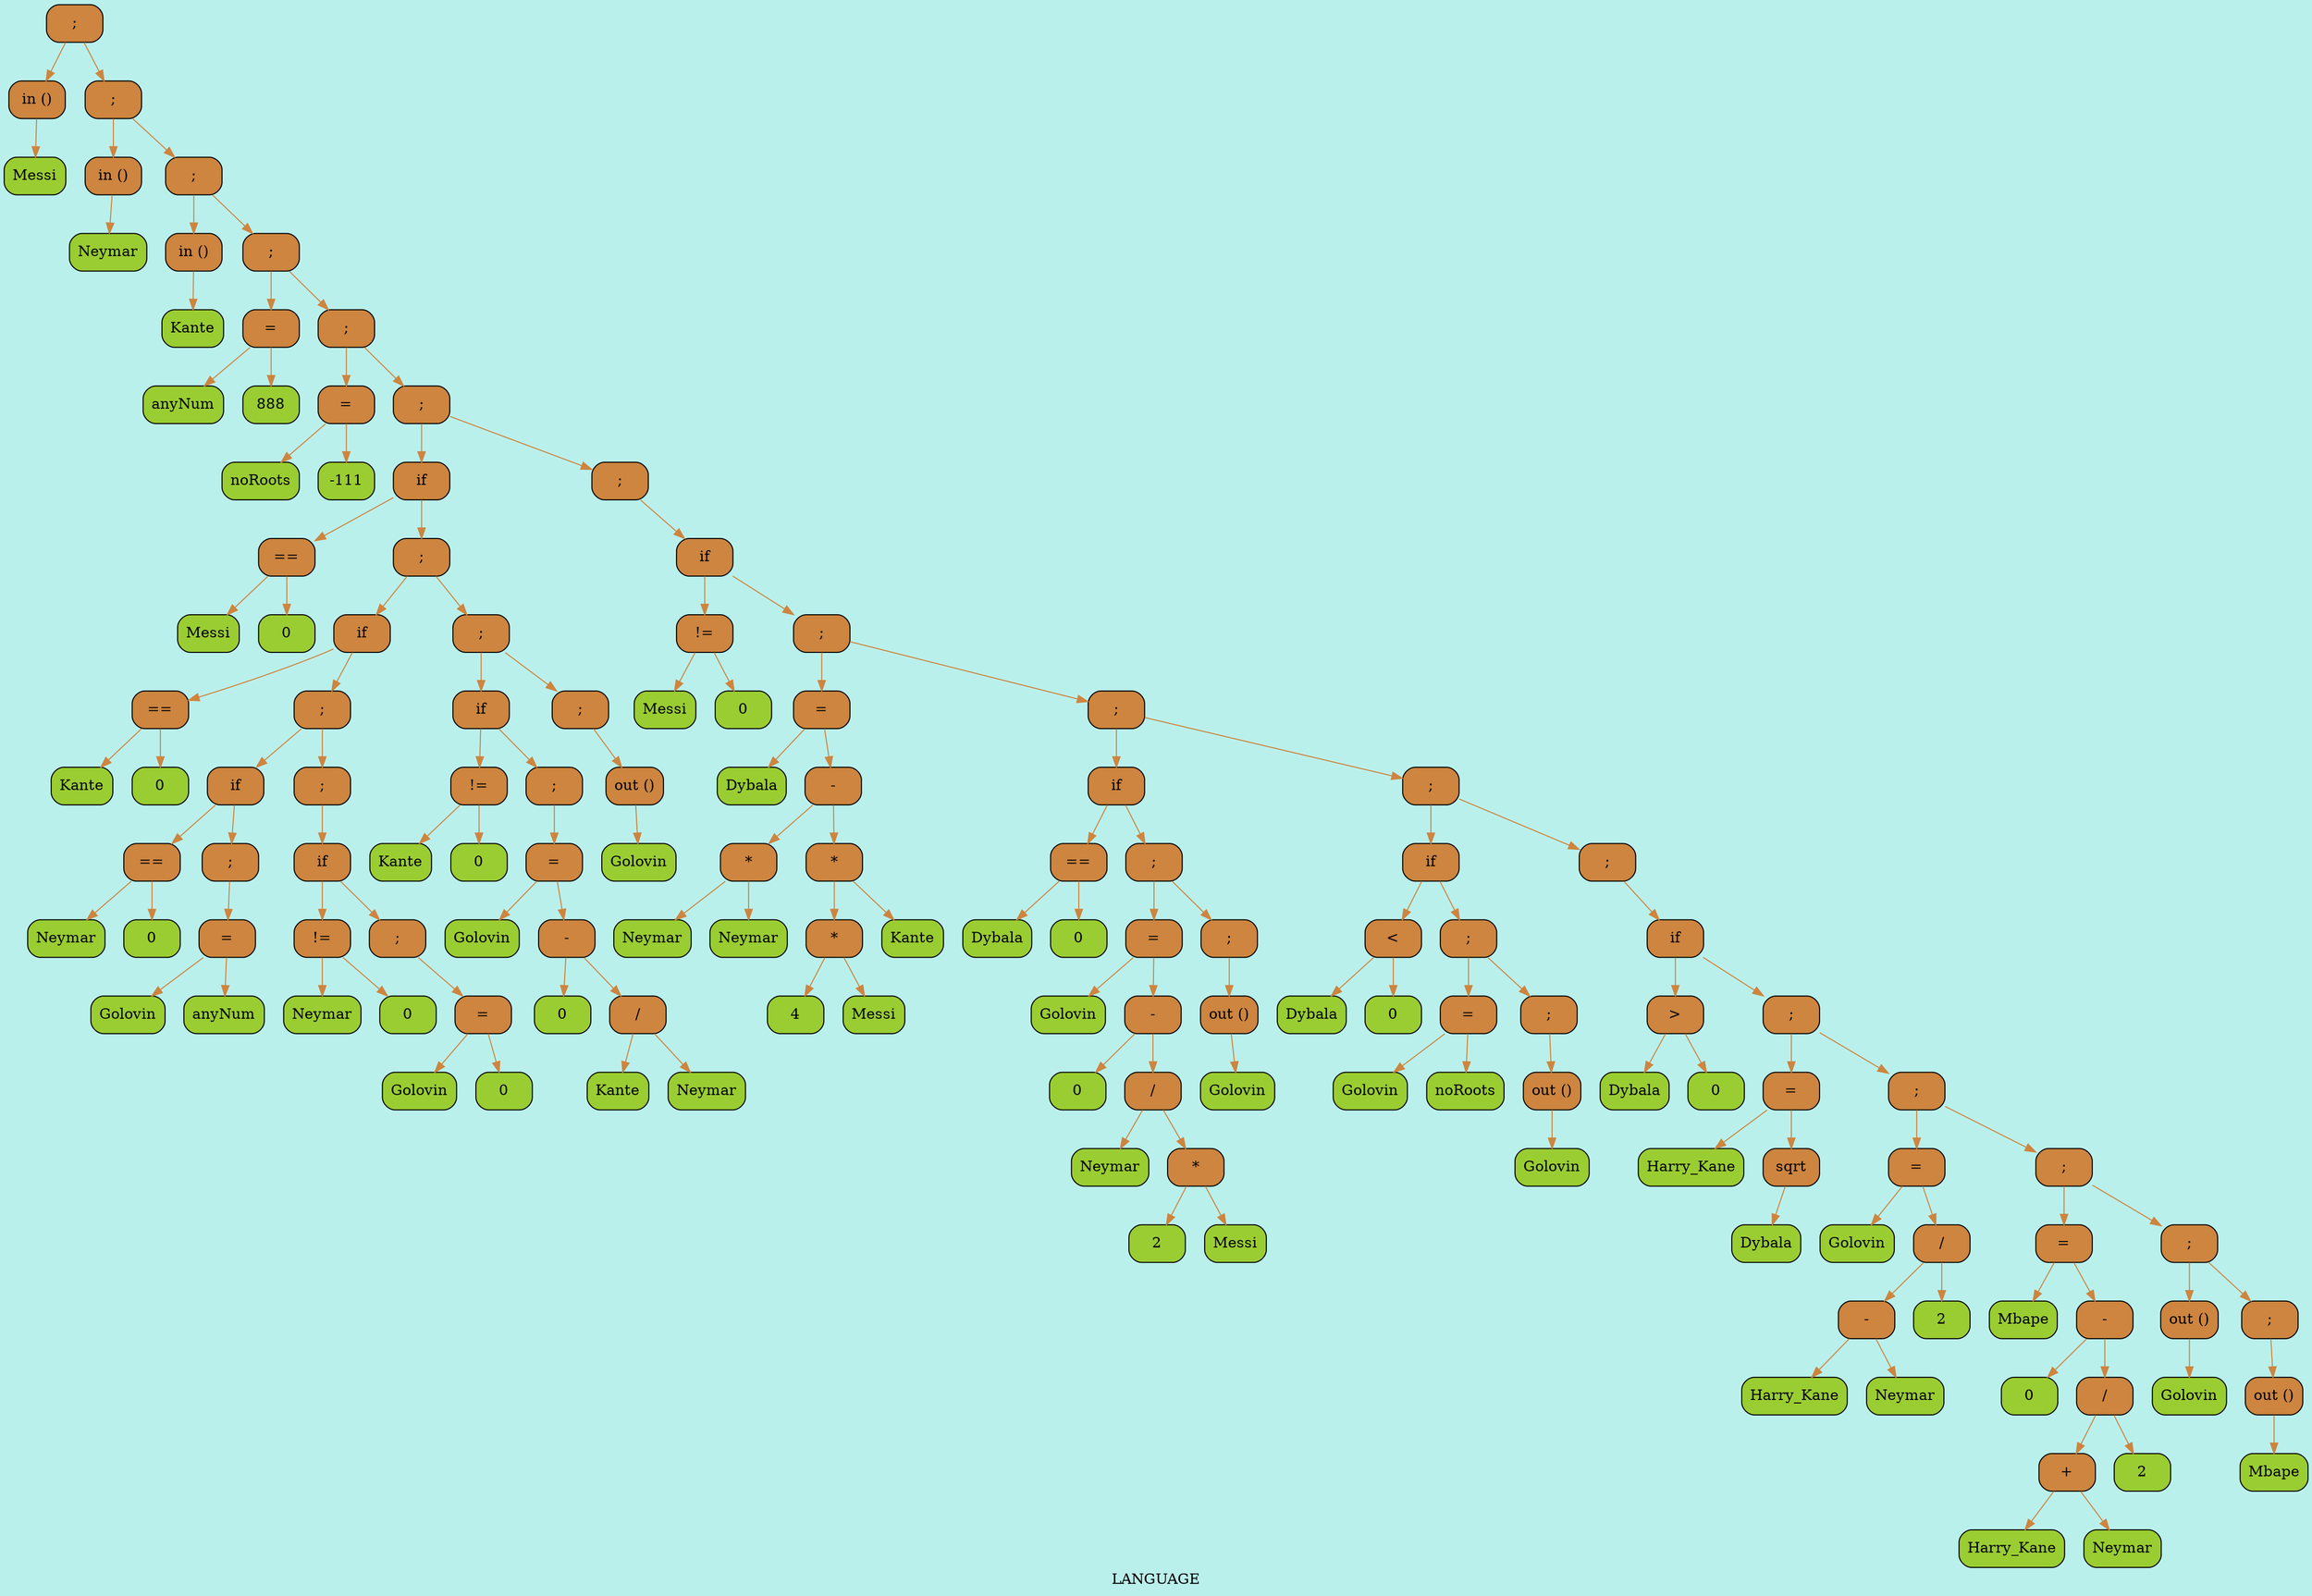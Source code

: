 digraph LANGUAGE{
label = < LANGUAGE >;
bgcolor = "#BAF0EC";
node [shape = record ];
edge [style = filled ];
 0 [shape = Mrecord, style = filled, fillcolor = Peru, label = ";" ];
 1 [shape = Mrecord, style = filled, fillcolor = Peru, label = "in ()" ];
 2 [shape = Mrecord, style = filled, fillcolor = YellowGreen, label = "Messi" ];
 3 [shape = Mrecord, style = filled, fillcolor = Peru, label = ";" ];
 4 [shape = Mrecord, style = filled, fillcolor = Peru, label = "in ()" ];
 5 [shape = Mrecord, style = filled, fillcolor = YellowGreen, label = "Neymar" ];
 6 [shape = Mrecord, style = filled, fillcolor = Peru, label = ";" ];
 7 [shape = Mrecord, style = filled, fillcolor = Peru, label = "in ()" ];
 8 [shape = Mrecord, style = filled, fillcolor = YellowGreen, label = "Kante" ];
 9 [shape = Mrecord, style = filled, fillcolor = Peru, label = ";" ];
 10 [shape = Mrecord, style = filled, fillcolor = Peru, label = "=" ];
 11 [shape = Mrecord, style = filled, fillcolor = YellowGreen, label = "anyNum" ];
 12 [shape = Mrecord, style = filled, fillcolor = YellowGreen, label = "888" ];
 13 [shape = Mrecord, style = filled, fillcolor = Peru, label = ";" ];
 14 [shape = Mrecord, style = filled, fillcolor = Peru, label = "=" ];
 15 [shape = Mrecord, style = filled, fillcolor = YellowGreen, label = "noRoots" ];
 16 [shape = Mrecord, style = filled, fillcolor = YellowGreen, label = "-111" ];
 17 [shape = Mrecord, style = filled, fillcolor = Peru, label = ";" ];
 18 [shape = Mrecord, style = filled, fillcolor = Peru, label = "if" ];
 19 [shape = Mrecord, style = filled, fillcolor = Peru, label = " \== " ];
 20 [shape = Mrecord, style = filled, fillcolor = YellowGreen, label = "Messi" ];
 21 [shape = Mrecord, style = filled, fillcolor = YellowGreen, label = "0" ];
 22 [shape = Mrecord, style = filled, fillcolor = Peru, label = ";" ];
 23 [shape = Mrecord, style = filled, fillcolor = Peru, label = "if" ];
 24 [shape = Mrecord, style = filled, fillcolor = Peru, label = " \== " ];
 25 [shape = Mrecord, style = filled, fillcolor = YellowGreen, label = "Kante" ];
 26 [shape = Mrecord, style = filled, fillcolor = YellowGreen, label = "0" ];
 27 [shape = Mrecord, style = filled, fillcolor = Peru, label = ";" ];
 28 [shape = Mrecord, style = filled, fillcolor = Peru, label = "if" ];
 29 [shape = Mrecord, style = filled, fillcolor = Peru, label = " \== " ];
 30 [shape = Mrecord, style = filled, fillcolor = YellowGreen, label = "Neymar" ];
 31 [shape = Mrecord, style = filled, fillcolor = YellowGreen, label = "0" ];
 32 [shape = Mrecord, style = filled, fillcolor = Peru, label = ";" ];
 33 [shape = Mrecord, style = filled, fillcolor = Peru, label = "=" ];
 34 [shape = Mrecord, style = filled, fillcolor = YellowGreen, label = "Golovin" ];
 35 [shape = Mrecord, style = filled, fillcolor = YellowGreen, label = "anyNum" ];
 36 [shape = Mrecord, style = filled, fillcolor = Peru, label = ";" ];
 37 [shape = Mrecord, style = filled, fillcolor = Peru, label = "if" ];
 38 [shape = Mrecord, style = filled, fillcolor = Peru, label = " \!= " ];
 39 [shape = Mrecord, style = filled, fillcolor = YellowGreen, label = "Neymar" ];
 40 [shape = Mrecord, style = filled, fillcolor = YellowGreen, label = "0" ];
 41 [shape = Mrecord, style = filled, fillcolor = Peru, label = ";" ];
 42 [shape = Mrecord, style = filled, fillcolor = Peru, label = "=" ];
 43 [shape = Mrecord, style = filled, fillcolor = YellowGreen, label = "Golovin" ];
 44 [shape = Mrecord, style = filled, fillcolor = YellowGreen, label = "0" ];
 45 [shape = Mrecord, style = filled, fillcolor = Peru, label = ";" ];
 46 [shape = Mrecord, style = filled, fillcolor = Peru, label = "if" ];
 47 [shape = Mrecord, style = filled, fillcolor = Peru, label = " \!= " ];
 48 [shape = Mrecord, style = filled, fillcolor = YellowGreen, label = "Kante" ];
 49 [shape = Mrecord, style = filled, fillcolor = YellowGreen, label = "0" ];
 50 [shape = Mrecord, style = filled, fillcolor = Peru, label = ";" ];
 51 [shape = Mrecord, style = filled, fillcolor = Peru, label = "=" ];
 52 [shape = Mrecord, style = filled, fillcolor = YellowGreen, label = "Golovin" ];
 53 [shape = Mrecord, style = filled, fillcolor = Peru, label = "-" ];
 54 [shape = Mrecord, style = filled, fillcolor = YellowGreen, label = "0" ];
 55 [shape = Mrecord, style = filled, fillcolor = Peru, label = "/" ];
 56 [shape = Mrecord, style = filled, fillcolor = YellowGreen, label = "Kante" ];
 57 [shape = Mrecord, style = filled, fillcolor = YellowGreen, label = "Neymar" ];
 58 [shape = Mrecord, style = filled, fillcolor = Peru, label = ";" ];
 59 [shape = Mrecord, style = filled, fillcolor = Peru, label = "out ()" ];
 60 [shape = Mrecord, style = filled, fillcolor = YellowGreen, label = "Golovin" ];
 61 [shape = Mrecord, style = filled, fillcolor = Peru, label = ";" ];
 62 [shape = Mrecord, style = filled, fillcolor = Peru, label = "if" ];
 63 [shape = Mrecord, style = filled, fillcolor = Peru, label = " \!= " ];
 64 [shape = Mrecord, style = filled, fillcolor = YellowGreen, label = "Messi" ];
 65 [shape = Mrecord, style = filled, fillcolor = YellowGreen, label = "0" ];
 66 [shape = Mrecord, style = filled, fillcolor = Peru, label = ";" ];
 67 [shape = Mrecord, style = filled, fillcolor = Peru, label = "=" ];
 68 [shape = Mrecord, style = filled, fillcolor = YellowGreen, label = "Dybala" ];
 69 [shape = Mrecord, style = filled, fillcolor = Peru, label = "-" ];
 70 [shape = Mrecord, style = filled, fillcolor = Peru, label = "*" ];
 71 [shape = Mrecord, style = filled, fillcolor = YellowGreen, label = "Neymar" ];
 72 [shape = Mrecord, style = filled, fillcolor = YellowGreen, label = "Neymar" ];
 73 [shape = Mrecord, style = filled, fillcolor = Peru, label = "*" ];
 74 [shape = Mrecord, style = filled, fillcolor = Peru, label = "*" ];
 75 [shape = Mrecord, style = filled, fillcolor = YellowGreen, label = "4" ];
 76 [shape = Mrecord, style = filled, fillcolor = YellowGreen, label = "Messi" ];
 77 [shape = Mrecord, style = filled, fillcolor = YellowGreen, label = "Kante" ];
 78 [shape = Mrecord, style = filled, fillcolor = Peru, label = ";" ];
 79 [shape = Mrecord, style = filled, fillcolor = Peru, label = "if" ];
 80 [shape = Mrecord, style = filled, fillcolor = Peru, label = " \== " ];
 81 [shape = Mrecord, style = filled, fillcolor = YellowGreen, label = "Dybala" ];
 82 [shape = Mrecord, style = filled, fillcolor = YellowGreen, label = "0" ];
 83 [shape = Mrecord, style = filled, fillcolor = Peru, label = ";" ];
 84 [shape = Mrecord, style = filled, fillcolor = Peru, label = "=" ];
 85 [shape = Mrecord, style = filled, fillcolor = YellowGreen, label = "Golovin" ];
 86 [shape = Mrecord, style = filled, fillcolor = Peru, label = "-" ];
 87 [shape = Mrecord, style = filled, fillcolor = YellowGreen, label = "0" ];
 88 [shape = Mrecord, style = filled, fillcolor = Peru, label = "/" ];
 89 [shape = Mrecord, style = filled, fillcolor = YellowGreen, label = "Neymar" ];
 90 [shape = Mrecord, style = filled, fillcolor = Peru, label = "*" ];
 91 [shape = Mrecord, style = filled, fillcolor = YellowGreen, label = "2" ];
 92 [shape = Mrecord, style = filled, fillcolor = YellowGreen, label = "Messi" ];
 93 [shape = Mrecord, style = filled, fillcolor = Peru, label = ";" ];
 94 [shape = Mrecord, style = filled, fillcolor = Peru, label = "out ()" ];
 95 [shape = Mrecord, style = filled, fillcolor = YellowGreen, label = "Golovin" ];
 96 [shape = Mrecord, style = filled, fillcolor = Peru, label = ";" ];
 97 [shape = Mrecord, style = filled, fillcolor = Peru, label = "if" ];
 98 [shape = Mrecord, style = filled, fillcolor = Peru, label = " \< " ];
 99 [shape = Mrecord, style = filled, fillcolor = YellowGreen, label = "Dybala" ];
 100 [shape = Mrecord, style = filled, fillcolor = YellowGreen, label = "0" ];
 101 [shape = Mrecord, style = filled, fillcolor = Peru, label = ";" ];
 102 [shape = Mrecord, style = filled, fillcolor = Peru, label = "=" ];
 103 [shape = Mrecord, style = filled, fillcolor = YellowGreen, label = "Golovin" ];
 104 [shape = Mrecord, style = filled, fillcolor = YellowGreen, label = "noRoots" ];
 105 [shape = Mrecord, style = filled, fillcolor = Peru, label = ";" ];
 106 [shape = Mrecord, style = filled, fillcolor = Peru, label = "out ()" ];
 107 [shape = Mrecord, style = filled, fillcolor = YellowGreen, label = "Golovin" ];
 108 [shape = Mrecord, style = filled, fillcolor = Peru, label = ";" ];
 109 [shape = Mrecord, style = filled, fillcolor = Peru, label = "if" ];
 110 [shape = Mrecord, style = filled, fillcolor = Peru, label = " \> " ];
 111 [shape = Mrecord, style = filled, fillcolor = YellowGreen, label = "Dybala" ];
 112 [shape = Mrecord, style = filled, fillcolor = YellowGreen, label = "0" ];
 113 [shape = Mrecord, style = filled, fillcolor = Peru, label = ";" ];
 114 [shape = Mrecord, style = filled, fillcolor = Peru, label = "=" ];
 115 [shape = Mrecord, style = filled, fillcolor = YellowGreen, label = "Harry_Kane" ];
 116 [shape = Mrecord, style = filled, fillcolor = Peru, label = "sqrt" ];
 117 [shape = Mrecord, style = filled, fillcolor = YellowGreen, label = "Dybala" ];
 118 [shape = Mrecord, style = filled, fillcolor = Peru, label = ";" ];
 119 [shape = Mrecord, style = filled, fillcolor = Peru, label = "=" ];
 120 [shape = Mrecord, style = filled, fillcolor = YellowGreen, label = "Golovin" ];
 121 [shape = Mrecord, style = filled, fillcolor = Peru, label = "/" ];
 122 [shape = Mrecord, style = filled, fillcolor = Peru, label = "-" ];
 123 [shape = Mrecord, style = filled, fillcolor = YellowGreen, label = "Harry_Kane" ];
 124 [shape = Mrecord, style = filled, fillcolor = YellowGreen, label = "Neymar" ];
 125 [shape = Mrecord, style = filled, fillcolor = YellowGreen, label = "2" ];
 126 [shape = Mrecord, style = filled, fillcolor = Peru, label = ";" ];
 127 [shape = Mrecord, style = filled, fillcolor = Peru, label = "=" ];
 128 [shape = Mrecord, style = filled, fillcolor = YellowGreen, label = "Mbape" ];
 129 [shape = Mrecord, style = filled, fillcolor = Peru, label = "-" ];
 130 [shape = Mrecord, style = filled, fillcolor = YellowGreen, label = "0" ];
 131 [shape = Mrecord, style = filled, fillcolor = Peru, label = "/" ];
 132 [shape = Mrecord, style = filled, fillcolor = Peru, label = "+" ];
 133 [shape = Mrecord, style = filled, fillcolor = YellowGreen, label = "Harry_Kane" ];
 134 [shape = Mrecord, style = filled, fillcolor = YellowGreen, label = "Neymar" ];
 135 [shape = Mrecord, style = filled, fillcolor = YellowGreen, label = "2" ];
 136 [shape = Mrecord, style = filled, fillcolor = Peru, label = ";" ];
 137 [shape = Mrecord, style = filled, fillcolor = Peru, label = "out ()" ];
 138 [shape = Mrecord, style = filled, fillcolor = YellowGreen, label = "Golovin" ];
 139 [shape = Mrecord, style = filled, fillcolor = Peru, label = ";" ];
 140 [shape = Mrecord, style = filled, fillcolor = Peru, label = "out ()" ];
 141 [shape = Mrecord, style = filled, fillcolor = YellowGreen, label = "Mbape" ];
0 -> 1[ color = Peru ];
1 -> 2[ color = Peru ];
0 -> 3[ color = Peru ];
3 -> 4[ color = Peru ];
4 -> 5[ color = Peru ];
3 -> 6[ color = Peru ];
6 -> 7[ color = Peru ];
7 -> 8[ color = Peru ];
6 -> 9[ color = Peru ];
9 -> 10[ color = Peru ];
10 -> 11[ color = Peru ];
10 -> 12[ color = Peru ];
9 -> 13[ color = Peru ];
13 -> 14[ color = Peru ];
14 -> 15[ color = Peru ];
14 -> 16[ color = Peru ];
13 -> 17[ color = Peru ];
17 -> 18[ color = Peru ];
18 -> 19[ color = Peru ];
19 -> 20[ color = Peru ];
19 -> 21[ color = Peru ];
18 -> 22[ color = Peru ];
22 -> 23[ color = Peru ];
23 -> 24[ color = Peru ];
24 -> 25[ color = Peru ];
24 -> 26[ color = Peru ];
23 -> 27[ color = Peru ];
27 -> 28[ color = Peru ];
28 -> 29[ color = Peru ];
29 -> 30[ color = Peru ];
29 -> 31[ color = Peru ];
28 -> 32[ color = Peru ];
32 -> 33[ color = Peru ];
33 -> 34[ color = Peru ];
33 -> 35[ color = Peru ];
27 -> 36[ color = Peru ];
36 -> 37[ color = Peru ];
37 -> 38[ color = Peru ];
38 -> 39[ color = Peru ];
38 -> 40[ color = Peru ];
37 -> 41[ color = Peru ];
41 -> 42[ color = Peru ];
42 -> 43[ color = Peru ];
42 -> 44[ color = Peru ];
22 -> 45[ color = Peru ];
45 -> 46[ color = Peru ];
46 -> 47[ color = Peru ];
47 -> 48[ color = Peru ];
47 -> 49[ color = Peru ];
46 -> 50[ color = Peru ];
50 -> 51[ color = Peru ];
51 -> 52[ color = Peru ];
51 -> 53[ color = Peru ];
53 -> 54[ color = Peru ];
53 -> 55[ color = Peru ];
55 -> 56[ color = Peru ];
55 -> 57[ color = Peru ];
45 -> 58[ color = Peru ];
58 -> 59[ color = Peru ];
59 -> 60[ color = Peru ];
17 -> 61[ color = Peru ];
61 -> 62[ color = Peru ];
62 -> 63[ color = Peru ];
63 -> 64[ color = Peru ];
63 -> 65[ color = Peru ];
62 -> 66[ color = Peru ];
66 -> 67[ color = Peru ];
67 -> 68[ color = Peru ];
67 -> 69[ color = Peru ];
69 -> 70[ color = Peru ];
70 -> 71[ color = Peru ];
70 -> 72[ color = Peru ];
69 -> 73[ color = Peru ];
73 -> 74[ color = Peru ];
74 -> 75[ color = Peru ];
74 -> 76[ color = Peru ];
73 -> 77[ color = Peru ];
66 -> 78[ color = Peru ];
78 -> 79[ color = Peru ];
79 -> 80[ color = Peru ];
80 -> 81[ color = Peru ];
80 -> 82[ color = Peru ];
79 -> 83[ color = Peru ];
83 -> 84[ color = Peru ];
84 -> 85[ color = Peru ];
84 -> 86[ color = Peru ];
86 -> 87[ color = Peru ];
86 -> 88[ color = Peru ];
88 -> 89[ color = Peru ];
88 -> 90[ color = Peru ];
90 -> 91[ color = Peru ];
90 -> 92[ color = Peru ];
83 -> 93[ color = Peru ];
93 -> 94[ color = Peru ];
94 -> 95[ color = Peru ];
78 -> 96[ color = Peru ];
96 -> 97[ color = Peru ];
97 -> 98[ color = Peru ];
98 -> 99[ color = Peru ];
98 -> 100[ color = Peru ];
97 -> 101[ color = Peru ];
101 -> 102[ color = Peru ];
102 -> 103[ color = Peru ];
102 -> 104[ color = Peru ];
101 -> 105[ color = Peru ];
105 -> 106[ color = Peru ];
106 -> 107[ color = Peru ];
96 -> 108[ color = Peru ];
108 -> 109[ color = Peru ];
109 -> 110[ color = Peru ];
110 -> 111[ color = Peru ];
110 -> 112[ color = Peru ];
109 -> 113[ color = Peru ];
113 -> 114[ color = Peru ];
114 -> 115[ color = Peru ];
114 -> 116[ color = Peru ];
116 -> 117[ color = Peru ];
113 -> 118[ color = Peru ];
118 -> 119[ color = Peru ];
119 -> 120[ color = Peru ];
119 -> 121[ color = Peru ];
121 -> 122[ color = Peru ];
122 -> 123[ color = Peru ];
122 -> 124[ color = Peru ];
121 -> 125[ color = Peru ];
118 -> 126[ color = Peru ];
126 -> 127[ color = Peru ];
127 -> 128[ color = Peru ];
127 -> 129[ color = Peru ];
129 -> 130[ color = Peru ];
129 -> 131[ color = Peru ];
131 -> 132[ color = Peru ];
132 -> 133[ color = Peru ];
132 -> 134[ color = Peru ];
131 -> 135[ color = Peru ];
126 -> 136[ color = Peru ];
136 -> 137[ color = Peru ];
137 -> 138[ color = Peru ];
136 -> 139[ color = Peru ];
139 -> 140[ color = Peru ];
140 -> 141[ color = Peru ];
}